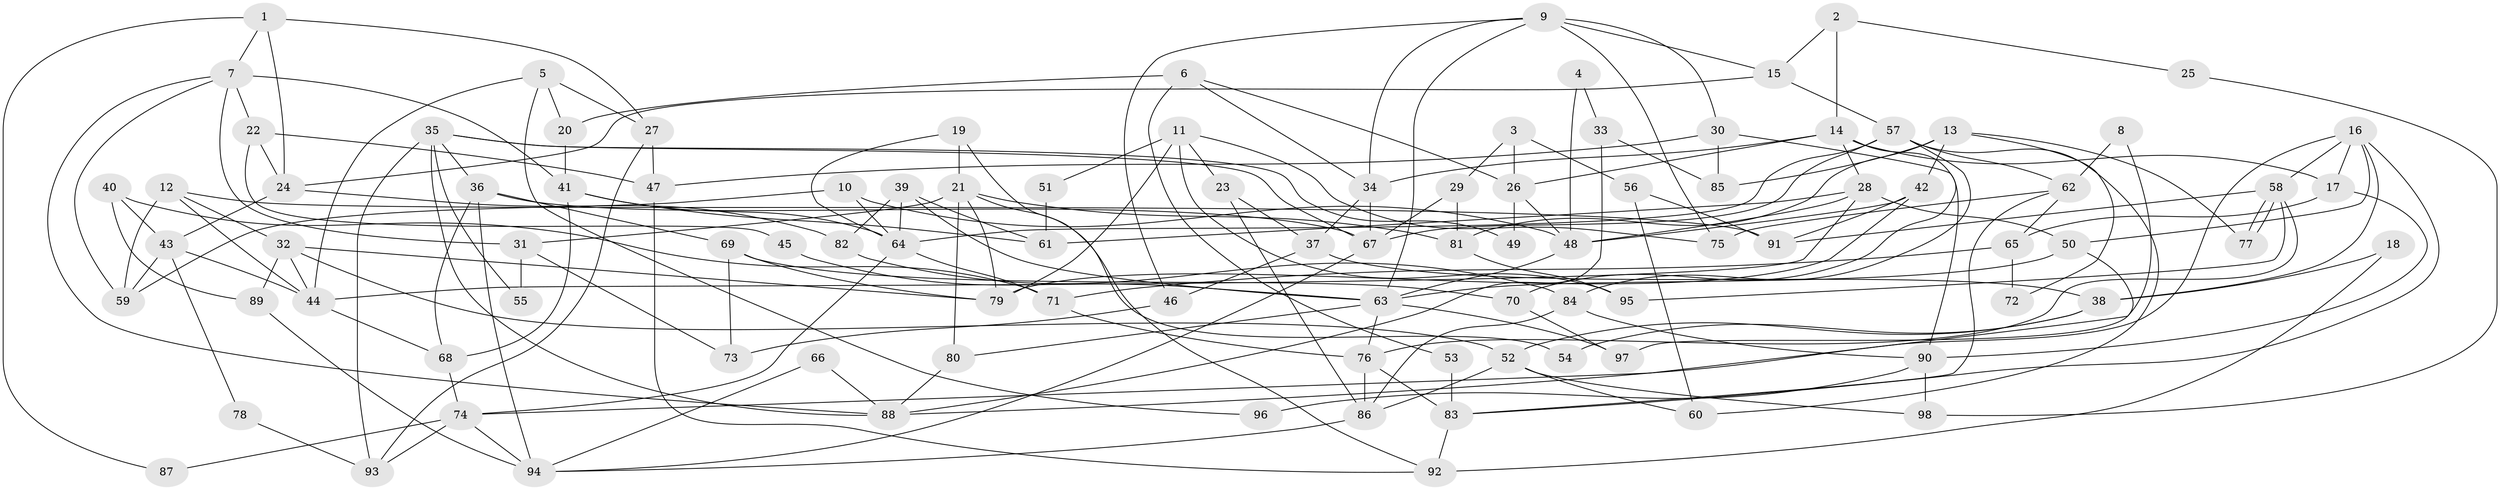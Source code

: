 // coarse degree distribution, {7: 0.08163265306122448, 6: 0.061224489795918366, 9: 0.061224489795918366, 4: 0.16326530612244897, 14: 0.02040816326530612, 5: 0.14285714285714285, 8: 0.02040816326530612, 18: 0.02040816326530612, 10: 0.061224489795918366, 3: 0.14285714285714285, 12: 0.02040816326530612, 2: 0.1836734693877551, 13: 0.02040816326530612}
// Generated by graph-tools (version 1.1) at 2025/51/03/04/25 22:51:14]
// undirected, 98 vertices, 196 edges
graph export_dot {
  node [color=gray90,style=filled];
  1;
  2;
  3;
  4;
  5;
  6;
  7;
  8;
  9;
  10;
  11;
  12;
  13;
  14;
  15;
  16;
  17;
  18;
  19;
  20;
  21;
  22;
  23;
  24;
  25;
  26;
  27;
  28;
  29;
  30;
  31;
  32;
  33;
  34;
  35;
  36;
  37;
  38;
  39;
  40;
  41;
  42;
  43;
  44;
  45;
  46;
  47;
  48;
  49;
  50;
  51;
  52;
  53;
  54;
  55;
  56;
  57;
  58;
  59;
  60;
  61;
  62;
  63;
  64;
  65;
  66;
  67;
  68;
  69;
  70;
  71;
  72;
  73;
  74;
  75;
  76;
  77;
  78;
  79;
  80;
  81;
  82;
  83;
  84;
  85;
  86;
  87;
  88;
  89;
  90;
  91;
  92;
  93;
  94;
  95;
  96;
  97;
  98;
  1 -- 7;
  1 -- 24;
  1 -- 27;
  1 -- 87;
  2 -- 14;
  2 -- 15;
  2 -- 25;
  3 -- 56;
  3 -- 26;
  3 -- 29;
  4 -- 48;
  4 -- 33;
  5 -- 27;
  5 -- 44;
  5 -- 20;
  5 -- 96;
  6 -- 26;
  6 -- 34;
  6 -- 20;
  6 -- 53;
  7 -- 41;
  7 -- 59;
  7 -- 22;
  7 -- 31;
  7 -- 88;
  8 -- 97;
  8 -- 62;
  9 -- 63;
  9 -- 15;
  9 -- 30;
  9 -- 34;
  9 -- 46;
  9 -- 75;
  10 -- 64;
  10 -- 59;
  10 -- 48;
  11 -- 95;
  11 -- 23;
  11 -- 51;
  11 -- 75;
  11 -- 79;
  12 -- 91;
  12 -- 32;
  12 -- 44;
  12 -- 59;
  13 -- 42;
  13 -- 81;
  13 -- 72;
  13 -- 77;
  13 -- 85;
  14 -- 28;
  14 -- 34;
  14 -- 17;
  14 -- 26;
  14 -- 70;
  15 -- 57;
  15 -- 24;
  16 -- 50;
  16 -- 74;
  16 -- 17;
  16 -- 38;
  16 -- 58;
  16 -- 83;
  17 -- 65;
  17 -- 90;
  18 -- 92;
  18 -- 38;
  19 -- 64;
  19 -- 21;
  19 -- 92;
  20 -- 41;
  21 -- 79;
  21 -- 31;
  21 -- 54;
  21 -- 80;
  21 -- 81;
  22 -- 47;
  22 -- 24;
  22 -- 45;
  23 -- 37;
  23 -- 86;
  24 -- 82;
  24 -- 43;
  25 -- 98;
  26 -- 48;
  26 -- 49;
  27 -- 93;
  27 -- 47;
  28 -- 44;
  28 -- 48;
  28 -- 50;
  28 -- 61;
  29 -- 67;
  29 -- 81;
  30 -- 90;
  30 -- 47;
  30 -- 85;
  31 -- 73;
  31 -- 55;
  32 -- 44;
  32 -- 89;
  32 -- 52;
  32 -- 79;
  33 -- 85;
  33 -- 88;
  34 -- 67;
  34 -- 37;
  35 -- 88;
  35 -- 67;
  35 -- 36;
  35 -- 49;
  35 -- 55;
  35 -- 93;
  36 -- 94;
  36 -- 67;
  36 -- 68;
  36 -- 69;
  37 -- 38;
  37 -- 46;
  38 -- 52;
  38 -- 54;
  39 -- 61;
  39 -- 63;
  39 -- 64;
  39 -- 82;
  40 -- 71;
  40 -- 43;
  40 -- 89;
  41 -- 64;
  41 -- 61;
  41 -- 68;
  42 -- 79;
  42 -- 48;
  42 -- 91;
  43 -- 44;
  43 -- 59;
  43 -- 78;
  44 -- 68;
  45 -- 63;
  46 -- 73;
  47 -- 92;
  48 -- 63;
  50 -- 63;
  50 -- 88;
  51 -- 61;
  52 -- 86;
  52 -- 60;
  52 -- 98;
  53 -- 83;
  56 -- 60;
  56 -- 91;
  57 -- 64;
  57 -- 62;
  57 -- 60;
  57 -- 67;
  57 -- 84;
  58 -- 77;
  58 -- 77;
  58 -- 76;
  58 -- 91;
  58 -- 95;
  62 -- 83;
  62 -- 75;
  62 -- 65;
  63 -- 80;
  63 -- 76;
  63 -- 97;
  64 -- 71;
  64 -- 74;
  65 -- 71;
  65 -- 72;
  66 -- 88;
  66 -- 94;
  67 -- 94;
  68 -- 74;
  69 -- 79;
  69 -- 70;
  69 -- 73;
  70 -- 97;
  71 -- 76;
  74 -- 87;
  74 -- 93;
  74 -- 94;
  76 -- 83;
  76 -- 86;
  78 -- 93;
  80 -- 88;
  81 -- 95;
  82 -- 84;
  83 -- 92;
  84 -- 86;
  84 -- 90;
  86 -- 94;
  89 -- 94;
  90 -- 96;
  90 -- 98;
}
